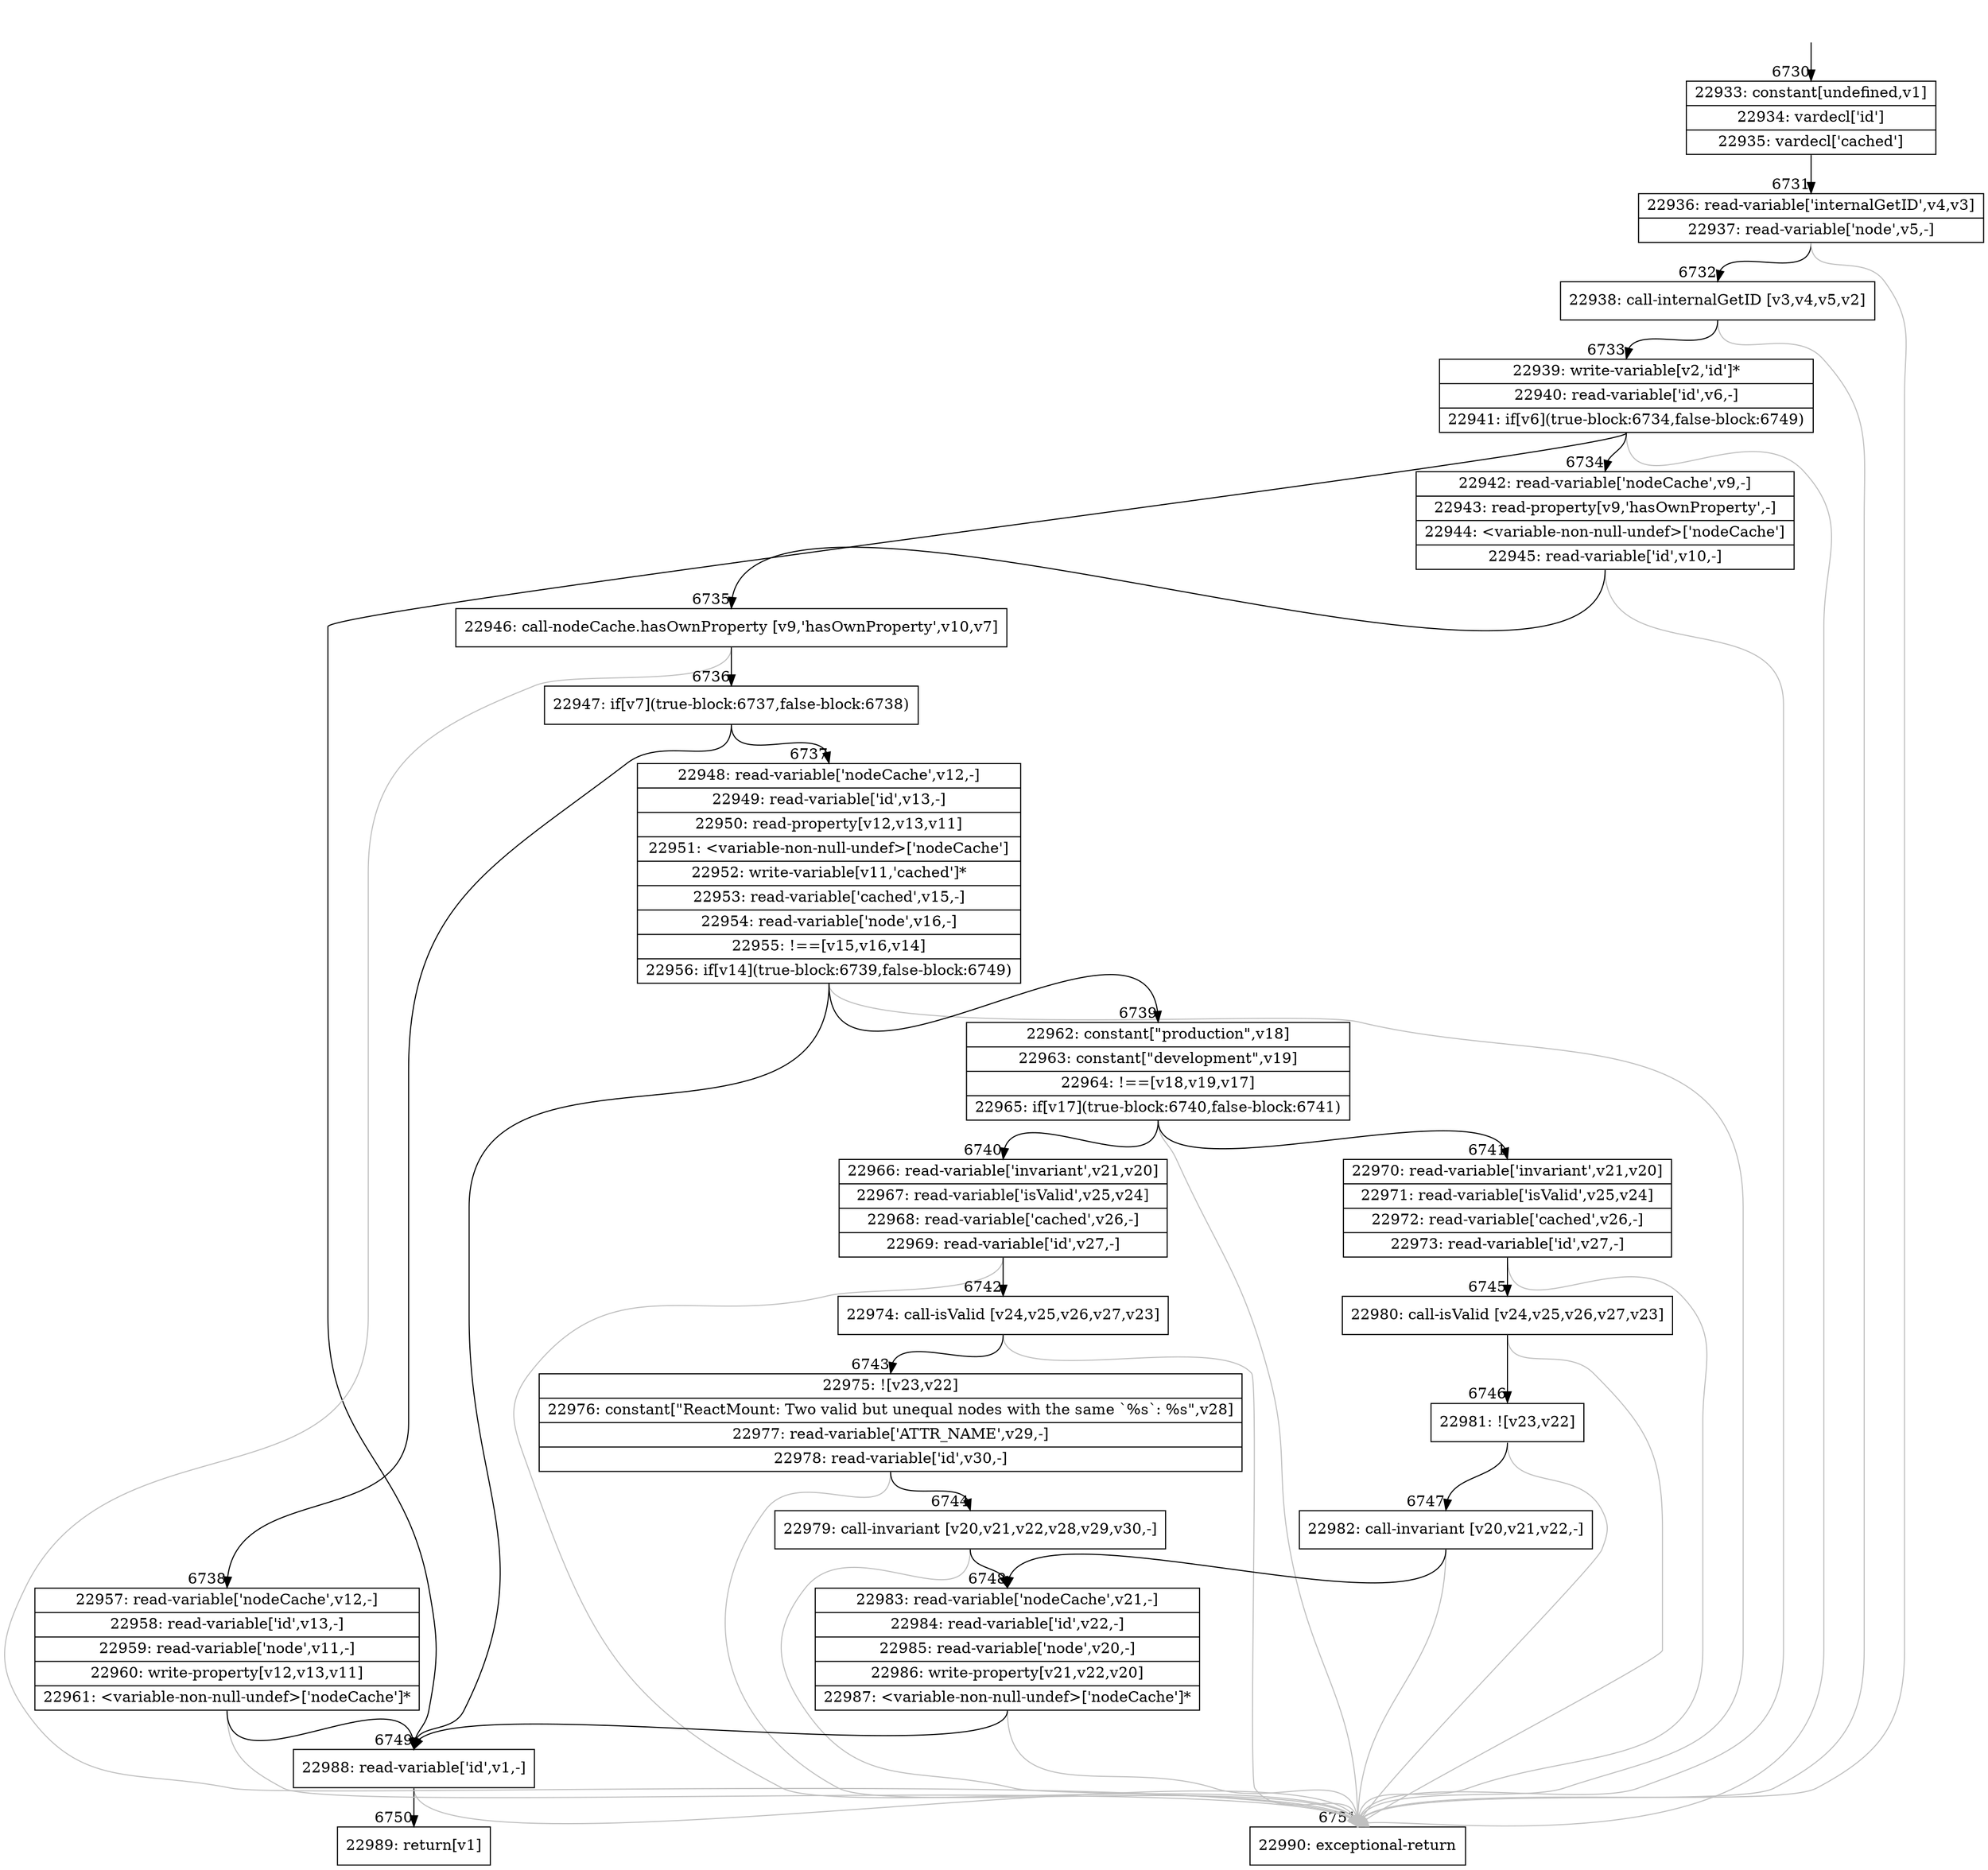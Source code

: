 digraph {
rankdir="TD"
BB_entry469[shape=none,label=""];
BB_entry469 -> BB6730 [tailport=s, headport=n, headlabel="    6730"]
BB6730 [shape=record label="{22933: constant[undefined,v1]|22934: vardecl['id']|22935: vardecl['cached']}" ] 
BB6730 -> BB6731 [tailport=s, headport=n, headlabel="      6731"]
BB6731 [shape=record label="{22936: read-variable['internalGetID',v4,v3]|22937: read-variable['node',v5,-]}" ] 
BB6731 -> BB6732 [tailport=s, headport=n, headlabel="      6732"]
BB6731 -> BB6751 [tailport=s, headport=n, color=gray, headlabel="      6751"]
BB6732 [shape=record label="{22938: call-internalGetID [v3,v4,v5,v2]}" ] 
BB6732 -> BB6733 [tailport=s, headport=n, headlabel="      6733"]
BB6732 -> BB6751 [tailport=s, headport=n, color=gray]
BB6733 [shape=record label="{22939: write-variable[v2,'id']*|22940: read-variable['id',v6,-]|22941: if[v6](true-block:6734,false-block:6749)}" ] 
BB6733 -> BB6734 [tailport=s, headport=n, headlabel="      6734"]
BB6733 -> BB6749 [tailport=s, headport=n, headlabel="      6749"]
BB6733 -> BB6751 [tailport=s, headport=n, color=gray]
BB6734 [shape=record label="{22942: read-variable['nodeCache',v9,-]|22943: read-property[v9,'hasOwnProperty',-]|22944: \<variable-non-null-undef\>['nodeCache']|22945: read-variable['id',v10,-]}" ] 
BB6734 -> BB6735 [tailport=s, headport=n, headlabel="      6735"]
BB6734 -> BB6751 [tailport=s, headport=n, color=gray]
BB6735 [shape=record label="{22946: call-nodeCache.hasOwnProperty [v9,'hasOwnProperty',v10,v7]}" ] 
BB6735 -> BB6736 [tailport=s, headport=n, headlabel="      6736"]
BB6735 -> BB6751 [tailport=s, headport=n, color=gray]
BB6736 [shape=record label="{22947: if[v7](true-block:6737,false-block:6738)}" ] 
BB6736 -> BB6737 [tailport=s, headport=n, headlabel="      6737"]
BB6736 -> BB6738 [tailport=s, headport=n, headlabel="      6738"]
BB6737 [shape=record label="{22948: read-variable['nodeCache',v12,-]|22949: read-variable['id',v13,-]|22950: read-property[v12,v13,v11]|22951: \<variable-non-null-undef\>['nodeCache']|22952: write-variable[v11,'cached']*|22953: read-variable['cached',v15,-]|22954: read-variable['node',v16,-]|22955: !==[v15,v16,v14]|22956: if[v14](true-block:6739,false-block:6749)}" ] 
BB6737 -> BB6739 [tailport=s, headport=n, headlabel="      6739"]
BB6737 -> BB6749 [tailport=s, headport=n]
BB6737 -> BB6751 [tailport=s, headport=n, color=gray]
BB6738 [shape=record label="{22957: read-variable['nodeCache',v12,-]|22958: read-variable['id',v13,-]|22959: read-variable['node',v11,-]|22960: write-property[v12,v13,v11]|22961: \<variable-non-null-undef\>['nodeCache']*}" ] 
BB6738 -> BB6749 [tailport=s, headport=n]
BB6738 -> BB6751 [tailport=s, headport=n, color=gray]
BB6739 [shape=record label="{22962: constant[\"production\",v18]|22963: constant[\"development\",v19]|22964: !==[v18,v19,v17]|22965: if[v17](true-block:6740,false-block:6741)}" ] 
BB6739 -> BB6740 [tailport=s, headport=n, headlabel="      6740"]
BB6739 -> BB6741 [tailport=s, headport=n, headlabel="      6741"]
BB6739 -> BB6751 [tailport=s, headport=n, color=gray]
BB6740 [shape=record label="{22966: read-variable['invariant',v21,v20]|22967: read-variable['isValid',v25,v24]|22968: read-variable['cached',v26,-]|22969: read-variable['id',v27,-]}" ] 
BB6740 -> BB6742 [tailport=s, headport=n, headlabel="      6742"]
BB6740 -> BB6751 [tailport=s, headport=n, color=gray]
BB6741 [shape=record label="{22970: read-variable['invariant',v21,v20]|22971: read-variable['isValid',v25,v24]|22972: read-variable['cached',v26,-]|22973: read-variable['id',v27,-]}" ] 
BB6741 -> BB6745 [tailport=s, headport=n, headlabel="      6745"]
BB6741 -> BB6751 [tailport=s, headport=n, color=gray]
BB6742 [shape=record label="{22974: call-isValid [v24,v25,v26,v27,v23]}" ] 
BB6742 -> BB6743 [tailport=s, headport=n, headlabel="      6743"]
BB6742 -> BB6751 [tailport=s, headport=n, color=gray]
BB6743 [shape=record label="{22975: ![v23,v22]|22976: constant[\"ReactMount: Two valid but unequal nodes with the same `%s`: %s\",v28]|22977: read-variable['ATTR_NAME',v29,-]|22978: read-variable['id',v30,-]}" ] 
BB6743 -> BB6744 [tailport=s, headport=n, headlabel="      6744"]
BB6743 -> BB6751 [tailport=s, headport=n, color=gray]
BB6744 [shape=record label="{22979: call-invariant [v20,v21,v22,v28,v29,v30,-]}" ] 
BB6744 -> BB6748 [tailport=s, headport=n, headlabel="      6748"]
BB6744 -> BB6751 [tailport=s, headport=n, color=gray]
BB6745 [shape=record label="{22980: call-isValid [v24,v25,v26,v27,v23]}" ] 
BB6745 -> BB6746 [tailport=s, headport=n, headlabel="      6746"]
BB6745 -> BB6751 [tailport=s, headport=n, color=gray]
BB6746 [shape=record label="{22981: ![v23,v22]}" ] 
BB6746 -> BB6747 [tailport=s, headport=n, headlabel="      6747"]
BB6746 -> BB6751 [tailport=s, headport=n, color=gray]
BB6747 [shape=record label="{22982: call-invariant [v20,v21,v22,-]}" ] 
BB6747 -> BB6748 [tailport=s, headport=n]
BB6747 -> BB6751 [tailport=s, headport=n, color=gray]
BB6748 [shape=record label="{22983: read-variable['nodeCache',v21,-]|22984: read-variable['id',v22,-]|22985: read-variable['node',v20,-]|22986: write-property[v21,v22,v20]|22987: \<variable-non-null-undef\>['nodeCache']*}" ] 
BB6748 -> BB6749 [tailport=s, headport=n]
BB6748 -> BB6751 [tailport=s, headport=n, color=gray]
BB6749 [shape=record label="{22988: read-variable['id',v1,-]}" ] 
BB6749 -> BB6750 [tailport=s, headport=n, headlabel="      6750"]
BB6749 -> BB6751 [tailport=s, headport=n, color=gray]
BB6750 [shape=record label="{22989: return[v1]}" ] 
BB6751 [shape=record label="{22990: exceptional-return}" ] 
//#$~ 11867
}

